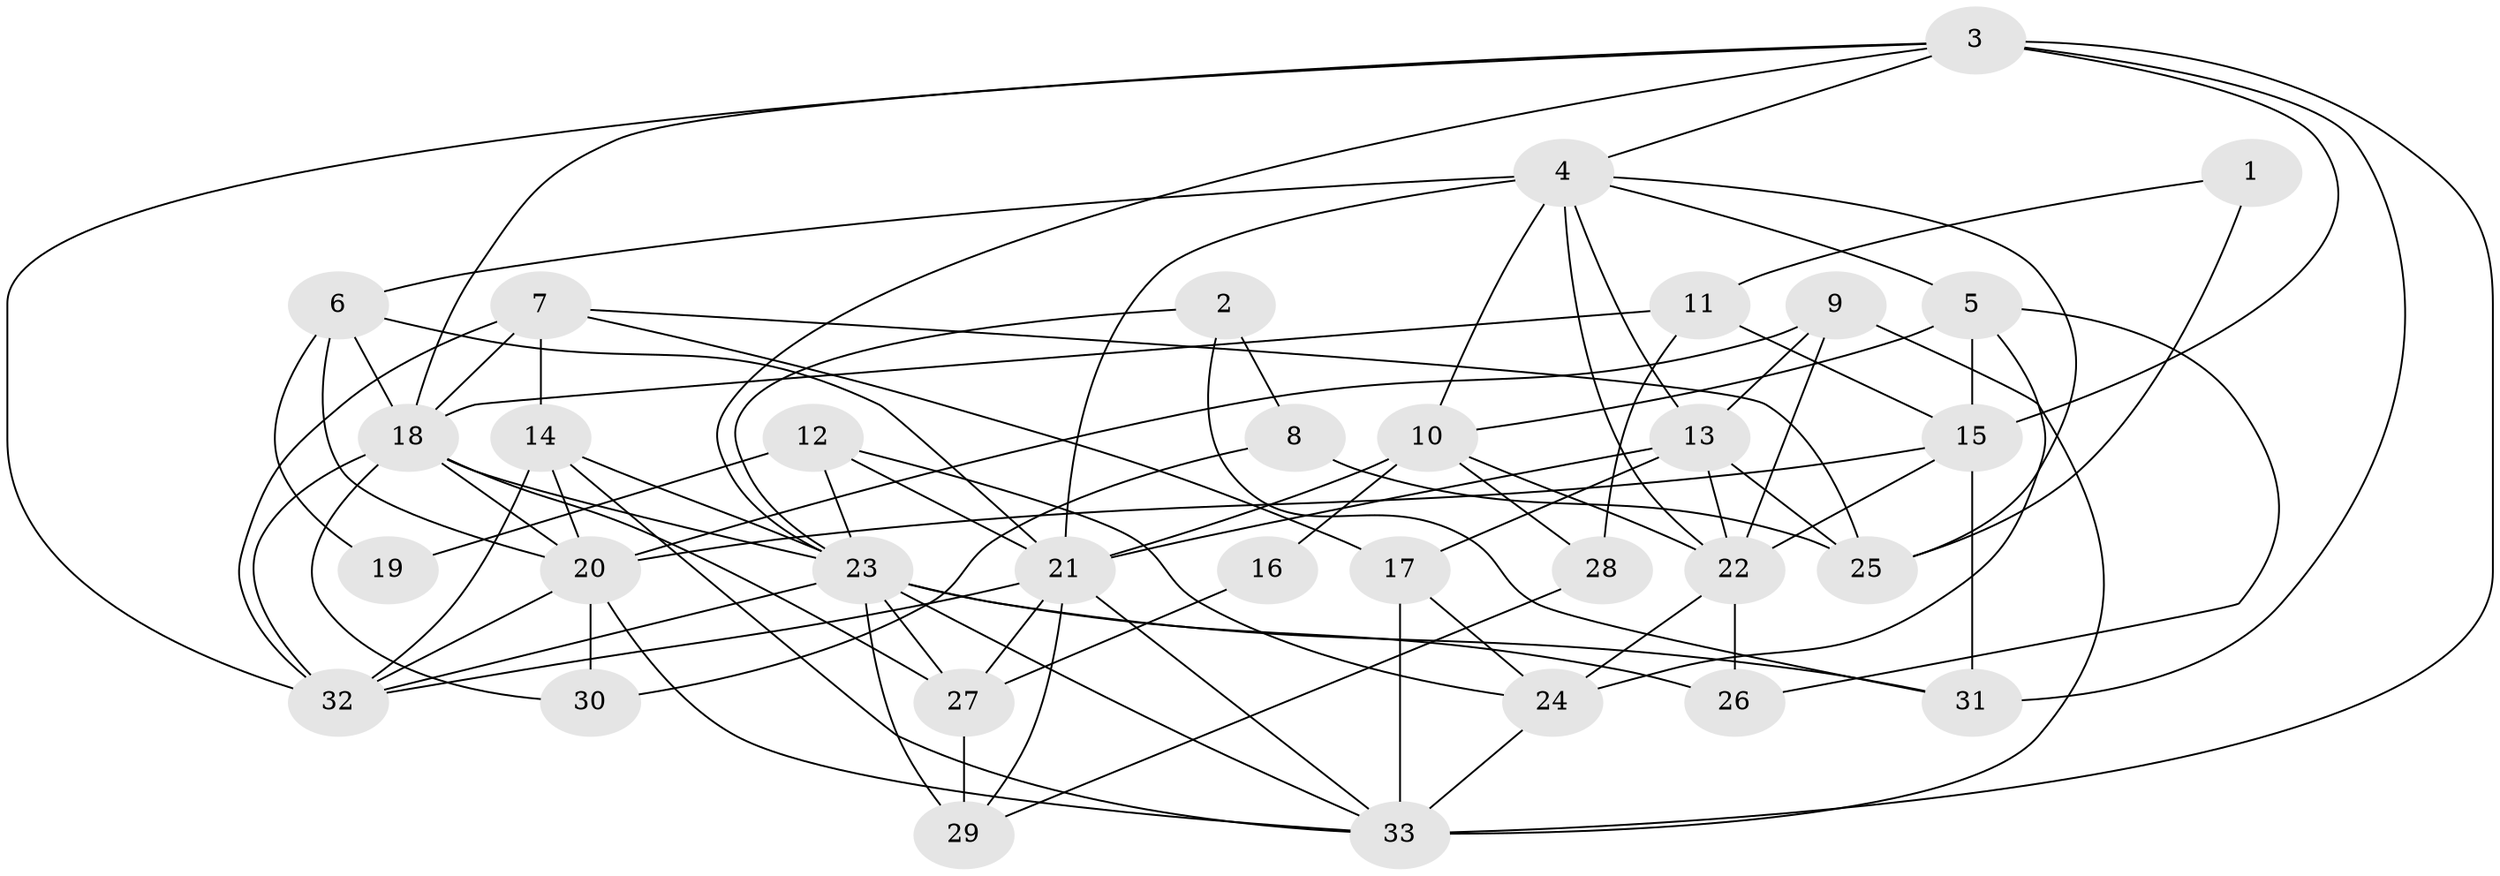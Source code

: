 // original degree distribution, {4: 0.25925925925925924, 2: 0.09876543209876543, 5: 0.20987654320987653, 3: 0.2962962962962963, 6: 0.12345679012345678, 7: 0.012345679012345678}
// Generated by graph-tools (version 1.1) at 2025/37/03/04/25 23:37:01]
// undirected, 33 vertices, 86 edges
graph export_dot {
  node [color=gray90,style=filled];
  1;
  2;
  3;
  4;
  5;
  6;
  7;
  8;
  9;
  10;
  11;
  12;
  13;
  14;
  15;
  16;
  17;
  18;
  19;
  20;
  21;
  22;
  23;
  24;
  25;
  26;
  27;
  28;
  29;
  30;
  31;
  32;
  33;
  1 -- 11 [weight=1.0];
  1 -- 25 [weight=2.0];
  2 -- 8 [weight=1.0];
  2 -- 23 [weight=1.0];
  2 -- 31 [weight=2.0];
  3 -- 4 [weight=1.0];
  3 -- 15 [weight=2.0];
  3 -- 18 [weight=1.0];
  3 -- 23 [weight=1.0];
  3 -- 31 [weight=1.0];
  3 -- 32 [weight=1.0];
  3 -- 33 [weight=1.0];
  4 -- 5 [weight=1.0];
  4 -- 6 [weight=1.0];
  4 -- 10 [weight=1.0];
  4 -- 13 [weight=1.0];
  4 -- 21 [weight=1.0];
  4 -- 22 [weight=1.0];
  4 -- 25 [weight=1.0];
  5 -- 10 [weight=2.0];
  5 -- 15 [weight=1.0];
  5 -- 24 [weight=3.0];
  5 -- 26 [weight=1.0];
  6 -- 18 [weight=1.0];
  6 -- 19 [weight=1.0];
  6 -- 20 [weight=1.0];
  6 -- 21 [weight=2.0];
  7 -- 14 [weight=1.0];
  7 -- 17 [weight=1.0];
  7 -- 18 [weight=1.0];
  7 -- 25 [weight=2.0];
  7 -- 32 [weight=2.0];
  8 -- 25 [weight=1.0];
  8 -- 30 [weight=1.0];
  9 -- 13 [weight=1.0];
  9 -- 20 [weight=1.0];
  9 -- 22 [weight=1.0];
  9 -- 33 [weight=1.0];
  10 -- 16 [weight=1.0];
  10 -- 21 [weight=1.0];
  10 -- 22 [weight=1.0];
  10 -- 28 [weight=2.0];
  11 -- 15 [weight=1.0];
  11 -- 18 [weight=2.0];
  11 -- 28 [weight=1.0];
  12 -- 19 [weight=2.0];
  12 -- 21 [weight=1.0];
  12 -- 23 [weight=1.0];
  12 -- 24 [weight=1.0];
  13 -- 17 [weight=1.0];
  13 -- 21 [weight=3.0];
  13 -- 22 [weight=1.0];
  13 -- 25 [weight=1.0];
  14 -- 20 [weight=1.0];
  14 -- 23 [weight=1.0];
  14 -- 32 [weight=1.0];
  14 -- 33 [weight=1.0];
  15 -- 20 [weight=1.0];
  15 -- 22 [weight=1.0];
  15 -- 31 [weight=3.0];
  16 -- 27 [weight=1.0];
  17 -- 24 [weight=1.0];
  17 -- 33 [weight=1.0];
  18 -- 20 [weight=1.0];
  18 -- 23 [weight=1.0];
  18 -- 27 [weight=1.0];
  18 -- 30 [weight=1.0];
  18 -- 32 [weight=1.0];
  20 -- 30 [weight=2.0];
  20 -- 32 [weight=1.0];
  20 -- 33 [weight=1.0];
  21 -- 27 [weight=1.0];
  21 -- 29 [weight=1.0];
  21 -- 32 [weight=1.0];
  21 -- 33 [weight=1.0];
  22 -- 24 [weight=1.0];
  22 -- 26 [weight=1.0];
  23 -- 26 [weight=1.0];
  23 -- 27 [weight=1.0];
  23 -- 29 [weight=1.0];
  23 -- 31 [weight=1.0];
  23 -- 32 [weight=1.0];
  23 -- 33 [weight=1.0];
  24 -- 33 [weight=2.0];
  27 -- 29 [weight=2.0];
  28 -- 29 [weight=1.0];
}
